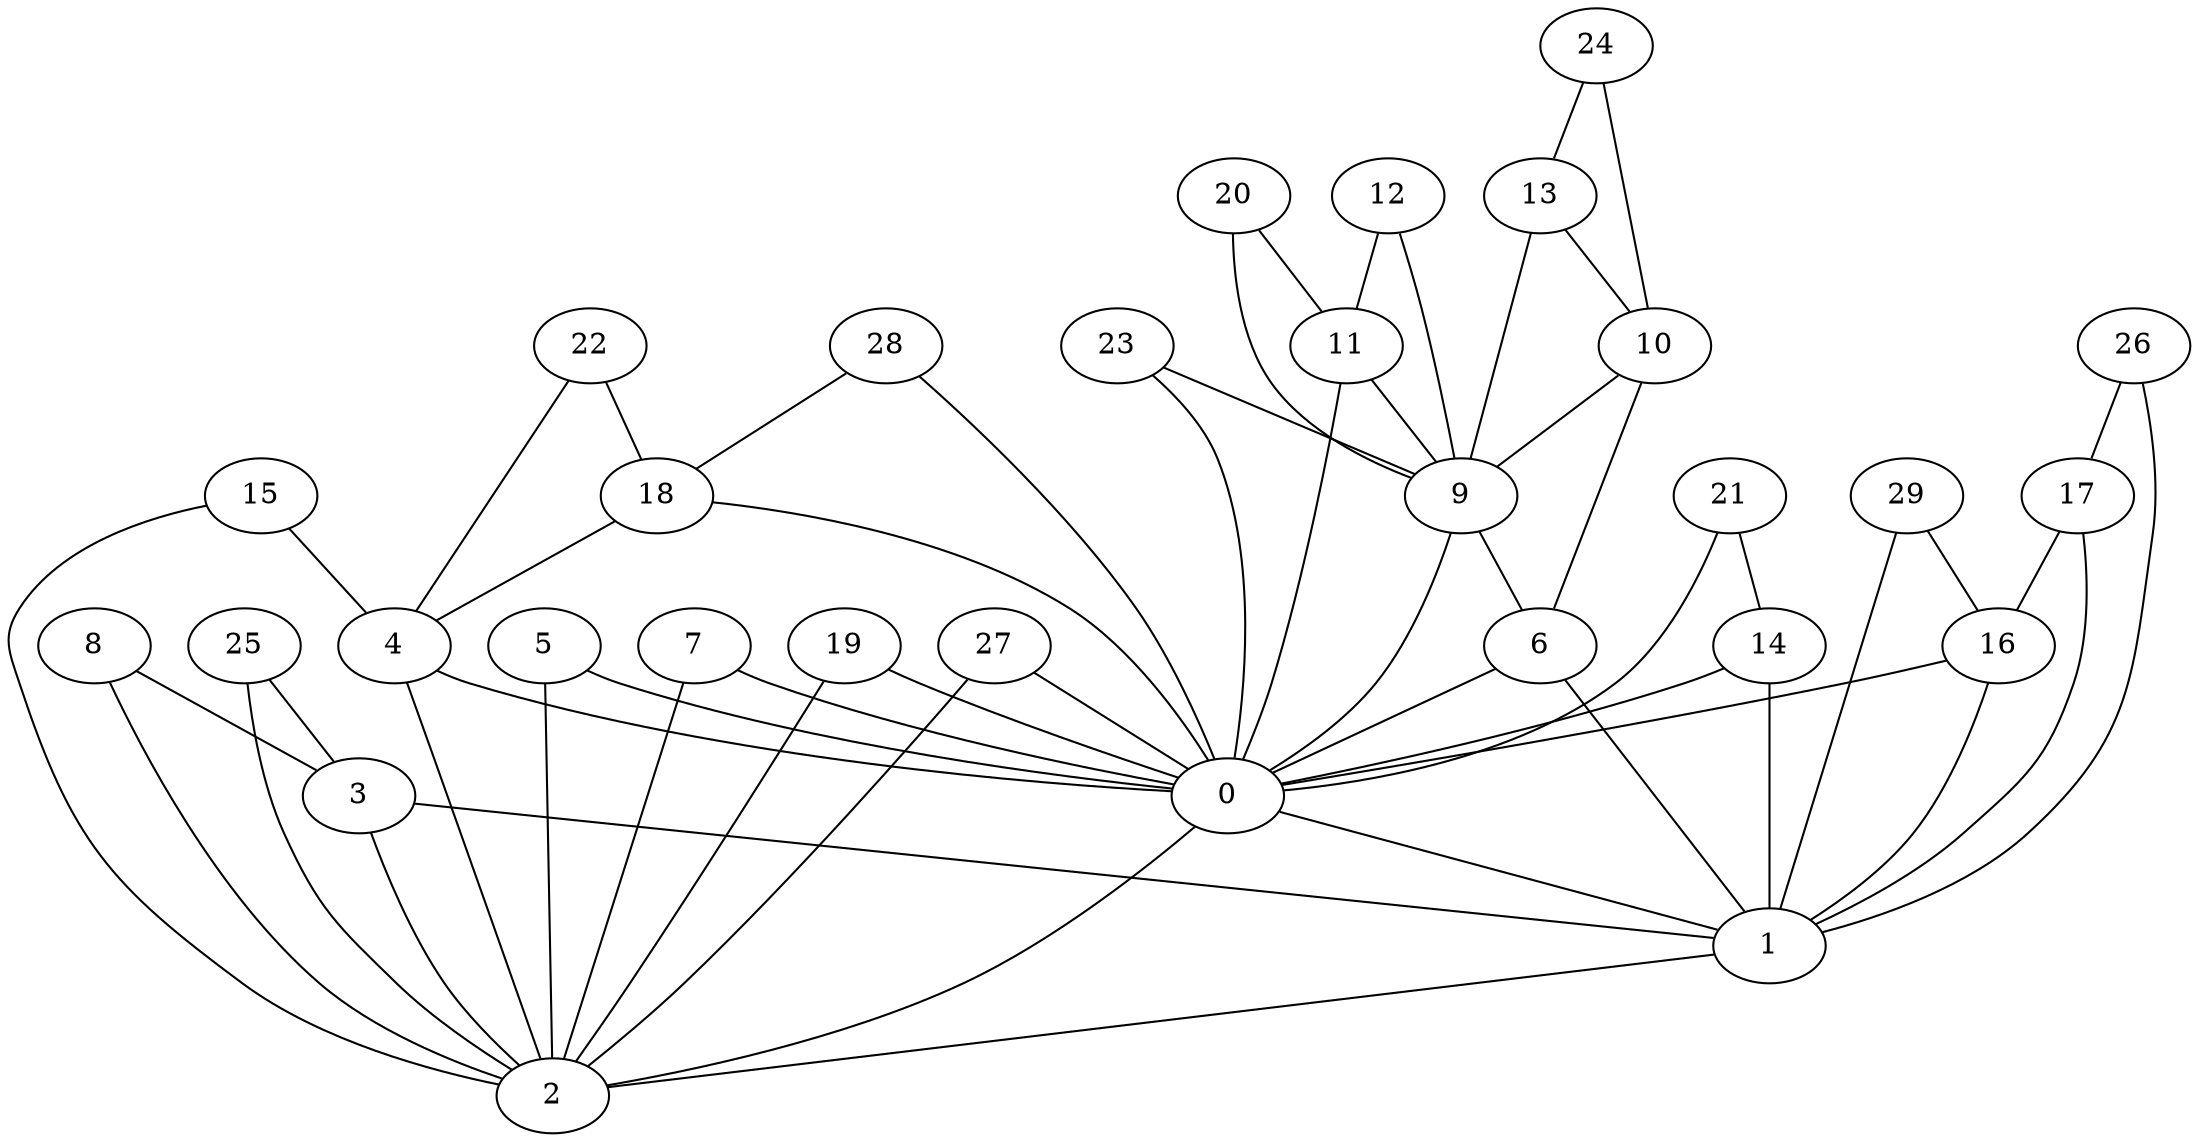 graph grafoDorogovtsev_30  {
0;
1;
2;
3;
4;
5;
6;
7;
8;
9;
10;
11;
12;
13;
14;
15;
16;
17;
18;
19;
20;
21;
22;
23;
24;
25;
26;
27;
28;
29;
0 -- 1;
0 -- 2;
1 -- 2;
3 -- 1;
3 -- 2;
4 -- 0;
4 -- 2;
5 -- 0;
5 -- 2;
6 -- 0;
6 -- 1;
7 -- 0;
7 -- 2;
8 -- 3;
8 -- 2;
9 -- 6;
9 -- 0;
10 -- 9;
10 -- 6;
11 -- 9;
11 -- 0;
12 -- 11;
12 -- 9;
13 -- 10;
13 -- 9;
14 -- 0;
14 -- 1;
15 -- 4;
15 -- 2;
16 -- 0;
16 -- 1;
17 -- 16;
17 -- 1;
18 -- 4;
18 -- 0;
19 -- 0;
19 -- 2;
20 -- 11;
20 -- 9;
21 -- 14;
21 -- 0;
22 -- 18;
22 -- 4;
23 -- 9;
23 -- 0;
24 -- 13;
24 -- 10;
25 -- 3;
25 -- 2;
26 -- 17;
26 -- 1;
27 -- 0;
27 -- 2;
28 -- 18;
28 -- 0;
29 -- 16;
29 -- 1;
}